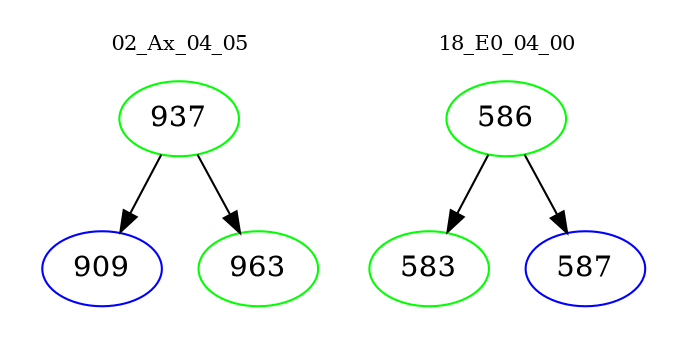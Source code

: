 digraph{
subgraph cluster_0 {
color = white
label = "02_Ax_04_05";
fontsize=10;
T0_937 [label="937", color="green"]
T0_937 -> T0_909 [color="black"]
T0_909 [label="909", color="blue"]
T0_937 -> T0_963 [color="black"]
T0_963 [label="963", color="green"]
}
subgraph cluster_1 {
color = white
label = "18_E0_04_00";
fontsize=10;
T1_586 [label="586", color="green"]
T1_586 -> T1_583 [color="black"]
T1_583 [label="583", color="green"]
T1_586 -> T1_587 [color="black"]
T1_587 [label="587", color="blue"]
}
}
